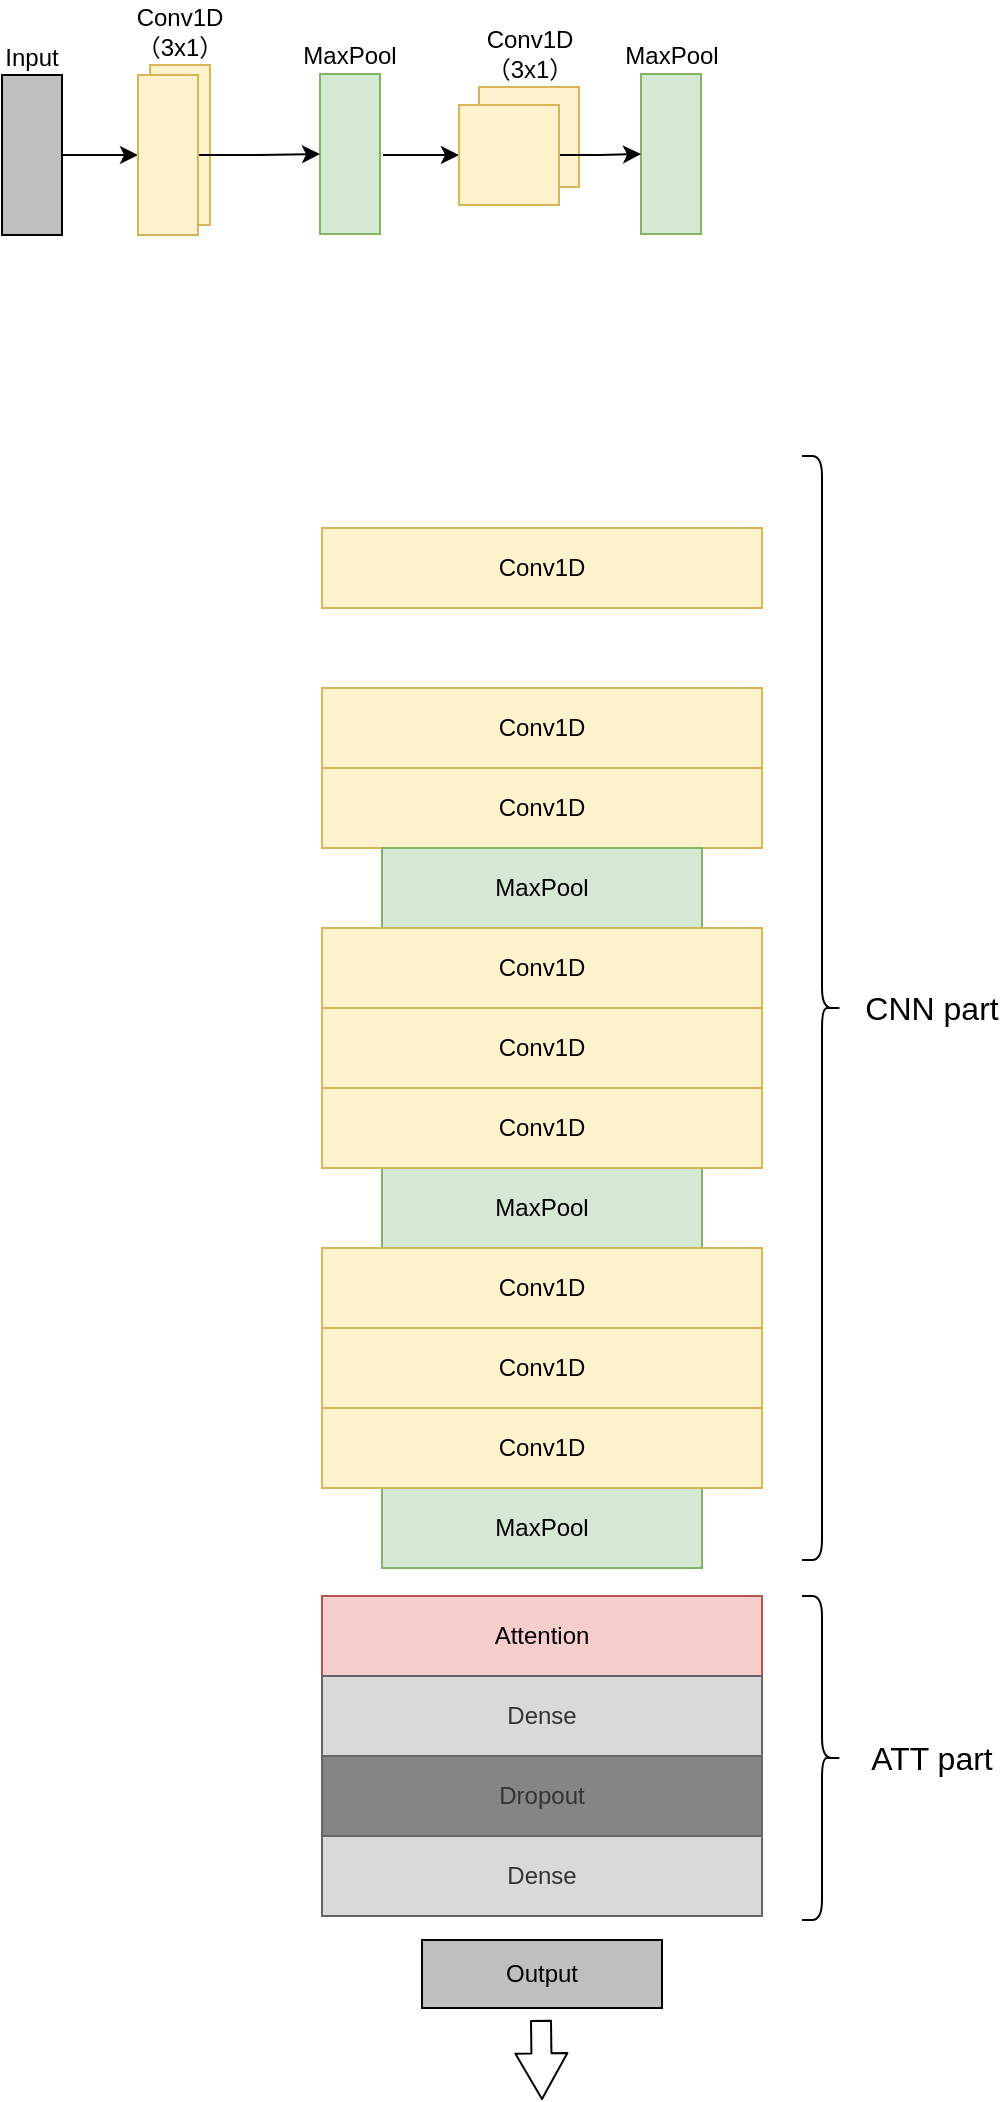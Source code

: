 <mxfile version="14.7.6" type="github">
  <diagram name="Page-1" id="099fd60b-425b-db50-ffb0-6b813814b670">
    <mxGraphModel dx="677" dy="362" grid="1" gridSize="10" guides="1" tooltips="1" connect="1" arrows="1" fold="1" page="1" pageScale="1" pageWidth="850" pageHeight="1100" background="#ffffff" math="0" shadow="0">
      <root>
        <mxCell id="0" />
        <mxCell id="1" parent="0" />
        <mxCell id="GNvcfdCQOV_bqqbBSyqy-31" value="" style="shape=flexArrow;endArrow=classic;html=1;strokeWidth=1;endWidth=15;endSize=7.28;targetPerimeterSpacing=0;" parent="1" edge="1">
          <mxGeometry x="280" y="246" width="50" height="50" as="geometry">
            <mxPoint x="389.5" y="1072" as="sourcePoint" />
            <mxPoint x="390" y="1112" as="targetPoint" />
          </mxGeometry>
        </mxCell>
        <mxCell id="GNvcfdCQOV_bqqbBSyqy-1" value="Conv1D（3x1）" style="rounded=0;whiteSpace=wrap;html=1;fillColor=#fff2cc;strokeColor=#d6b656;direction=west;horizontal=1;labelPosition=center;verticalLabelPosition=top;align=center;verticalAlign=bottom;" parent="1" vertex="1">
          <mxGeometry x="194" y="94.5" width="30" height="80" as="geometry" />
        </mxCell>
        <mxCell id="_m3RrRj9yZrcuPJrK2UF-9" style="edgeStyle=orthogonalEdgeStyle;rounded=0;orthogonalLoop=1;jettySize=auto;html=1;entryX=0.5;entryY=0;entryDx=0;entryDy=0;" edge="1" parent="1" source="GNvcfdCQOV_bqqbBSyqy-5" target="_m3RrRj9yZrcuPJrK2UF-2">
          <mxGeometry relative="1" as="geometry" />
        </mxCell>
        <mxCell id="GNvcfdCQOV_bqqbBSyqy-5" value="Input" style="rounded=0;whiteSpace=wrap;html=1;fillColor=#BFBFBF;direction=east;fontFamily=Helvetica;labelPosition=center;verticalLabelPosition=top;align=center;verticalAlign=bottom;horizontal=1;" parent="1" vertex="1">
          <mxGeometry x="120" y="99.5" width="30" height="80" as="geometry" />
        </mxCell>
        <mxCell id="GNvcfdCQOV_bqqbBSyqy-8" value="Conv1D" style="rounded=0;whiteSpace=wrap;html=1;fillColor=#fff2cc;strokeColor=#d6b656;direction=east;" parent="1" vertex="1">
          <mxGeometry x="280" y="326" width="220" height="40" as="geometry" />
        </mxCell>
        <mxCell id="GNvcfdCQOV_bqqbBSyqy-11" value="MaxPool" style="rounded=0;whiteSpace=wrap;html=1;fillColor=#d5e8d4;strokeColor=#82b366;direction=south;labelPosition=center;verticalLabelPosition=top;align=center;verticalAlign=bottom;" parent="1" vertex="1">
          <mxGeometry x="279" y="99" width="30" height="80" as="geometry" />
        </mxCell>
        <mxCell id="GNvcfdCQOV_bqqbBSyqy-12" value="Conv1D" style="rounded=0;whiteSpace=wrap;html=1;fillColor=#fff2cc;strokeColor=#d6b656;direction=east;" parent="1" vertex="1">
          <mxGeometry x="280" y="406" width="220" height="40" as="geometry" />
        </mxCell>
        <mxCell id="GNvcfdCQOV_bqqbBSyqy-15" value="Conv1D" style="rounded=0;whiteSpace=wrap;html=1;fillColor=#fff2cc;strokeColor=#d6b656;direction=east;" parent="1" vertex="1">
          <mxGeometry x="280" y="446" width="220" height="40" as="geometry" />
        </mxCell>
        <mxCell id="GNvcfdCQOV_bqqbBSyqy-18" value="MaxPool" style="rounded=0;whiteSpace=wrap;html=1;fillColor=#d5e8d4;strokeColor=#82b366;direction=east;" parent="1" vertex="1">
          <mxGeometry x="310" y="486" width="160" height="40" as="geometry" />
        </mxCell>
        <mxCell id="GNvcfdCQOV_bqqbBSyqy-22" value="Conv1D" style="rounded=0;whiteSpace=wrap;html=1;direction=east;" parent="1" vertex="1">
          <mxGeometry x="280" y="526" width="220" height="40" as="geometry" />
        </mxCell>
        <mxCell id="GNvcfdCQOV_bqqbBSyqy-23" value="Conv1D" style="rounded=0;whiteSpace=wrap;html=1;fillColor=#fff2cc;strokeColor=#d6b656;direction=east;" parent="1" vertex="1">
          <mxGeometry x="280" y="566" width="220" height="40" as="geometry" />
        </mxCell>
        <mxCell id="GNvcfdCQOV_bqqbBSyqy-24" value="MaxPool" style="rounded=0;whiteSpace=wrap;html=1;fillColor=#d5e8d4;strokeColor=#82b366;direction=east;" parent="1" vertex="1">
          <mxGeometry x="310" y="646" width="160" height="40" as="geometry" />
        </mxCell>
        <mxCell id="GNvcfdCQOV_bqqbBSyqy-26" value="Conv1D" style="rounded=0;whiteSpace=wrap;html=1;direction=east;" parent="1" vertex="1">
          <mxGeometry x="280" y="606" width="220" height="40" as="geometry" />
        </mxCell>
        <mxCell id="GNvcfdCQOV_bqqbBSyqy-27" value="Conv1D" style="rounded=0;whiteSpace=wrap;html=1;fillColor=#fff2cc;strokeColor=#d6b656;direction=east;" parent="1" vertex="1">
          <mxGeometry x="280" y="686" width="220" height="40" as="geometry" />
        </mxCell>
        <mxCell id="GNvcfdCQOV_bqqbBSyqy-28" value="Conv1D" style="rounded=0;whiteSpace=wrap;html=1;fillColor=#fff2cc;strokeColor=#d6b656;direction=east;" parent="1" vertex="1">
          <mxGeometry x="280" y="726" width="220" height="40" as="geometry" />
        </mxCell>
        <mxCell id="GNvcfdCQOV_bqqbBSyqy-29" value="MaxPool" style="rounded=0;whiteSpace=wrap;html=1;fillColor=#d5e8d4;strokeColor=#82b366;direction=east;" parent="1" vertex="1">
          <mxGeometry x="310" y="806" width="160" height="40" as="geometry" />
        </mxCell>
        <mxCell id="GNvcfdCQOV_bqqbBSyqy-30" value="Conv1D" style="rounded=0;whiteSpace=wrap;html=1;fillColor=#fff2cc;strokeColor=#d6b656;direction=east;" parent="1" vertex="1">
          <mxGeometry x="280" y="766" width="220" height="40" as="geometry" />
        </mxCell>
        <mxCell id="GNvcfdCQOV_bqqbBSyqy-32" value="Output" style="rounded=0;whiteSpace=wrap;html=1;fillColor=#BFBFBF;direction=east;" parent="1" vertex="1">
          <mxGeometry x="330" y="1032" width="120" height="34" as="geometry" />
        </mxCell>
        <mxCell id="GNvcfdCQOV_bqqbBSyqy-33" value="Attention" style="rounded=0;whiteSpace=wrap;html=1;fillColor=#f8cecc;strokeColor=#b85450;direction=east;" parent="1" vertex="1">
          <mxGeometry x="280" y="860" width="220" height="40" as="geometry" />
        </mxCell>
        <mxCell id="GNvcfdCQOV_bqqbBSyqy-34" value="Dense" style="rounded=0;whiteSpace=wrap;html=1;strokeColor=#666666;fontColor=#333333;fillColor=#D9D9D9;direction=east;" parent="1" vertex="1">
          <mxGeometry x="280" y="900" width="220" height="40" as="geometry" />
        </mxCell>
        <mxCell id="GNvcfdCQOV_bqqbBSyqy-35" value="Dropout" style="rounded=0;whiteSpace=wrap;html=1;strokeColor=#666666;fontColor=#333333;fillColor=#858585;direction=east;" parent="1" vertex="1">
          <mxGeometry x="280" y="940" width="220" height="40" as="geometry" />
        </mxCell>
        <mxCell id="GNvcfdCQOV_bqqbBSyqy-39" value="Dense" style="rounded=0;whiteSpace=wrap;html=1;strokeColor=#666666;fontColor=#333333;fillColor=#D9D9D9;direction=east;" parent="1" vertex="1">
          <mxGeometry x="280" y="980" width="220" height="40" as="geometry" />
        </mxCell>
        <mxCell id="GNvcfdCQOV_bqqbBSyqy-42" value="Conv1D" style="rounded=0;whiteSpace=wrap;html=1;direction=east;" parent="1" vertex="1">
          <mxGeometry x="280" y="526" width="220" height="40" as="geometry" />
        </mxCell>
        <mxCell id="GNvcfdCQOV_bqqbBSyqy-43" value="Conv1D" style="rounded=0;whiteSpace=wrap;html=1;direction=east;" parent="1" vertex="1">
          <mxGeometry x="280" y="526" width="220" height="40" as="geometry" />
        </mxCell>
        <mxCell id="GNvcfdCQOV_bqqbBSyqy-44" value="Conv1D" style="rounded=0;whiteSpace=wrap;html=1;direction=east;" parent="1" vertex="1">
          <mxGeometry x="280" y="606" width="220" height="40" as="geometry" />
        </mxCell>
        <mxCell id="GNvcfdCQOV_bqqbBSyqy-45" value="Conv1D" style="rounded=0;whiteSpace=wrap;html=1;fillColor=#fff2cc;strokeColor=#d6b656;direction=east;" parent="1" vertex="1">
          <mxGeometry x="280" y="526" width="220" height="40" as="geometry" />
        </mxCell>
        <mxCell id="GNvcfdCQOV_bqqbBSyqy-46" value="Conv1D" style="rounded=0;whiteSpace=wrap;html=1;fillColor=#fff2cc;strokeColor=#d6b656;direction=east;" parent="1" vertex="1">
          <mxGeometry x="280" y="606" width="220" height="40" as="geometry" />
        </mxCell>
        <mxCell id="GNvcfdCQOV_bqqbBSyqy-47" value="" style="shape=curlyBracket;whiteSpace=wrap;html=1;rounded=1;flipH=1;fillColor=#D9D9D9;direction=east;" parent="1" vertex="1">
          <mxGeometry x="520" y="290" width="20" height="552" as="geometry" />
        </mxCell>
        <mxCell id="GNvcfdCQOV_bqqbBSyqy-48" value="CNN part" style="text;html=1;strokeColor=none;fillColor=none;align=center;verticalAlign=middle;whiteSpace=wrap;rounded=0;fontSize=16;direction=east;" parent="1" vertex="1">
          <mxGeometry x="550" y="556" width="70" height="20" as="geometry" />
        </mxCell>
        <mxCell id="GNvcfdCQOV_bqqbBSyqy-49" value="" style="shape=curlyBracket;whiteSpace=wrap;html=1;rounded=1;flipH=1;fillColor=#D9D9D9;direction=east;" parent="1" vertex="1">
          <mxGeometry x="520" y="860" width="20" height="162" as="geometry" />
        </mxCell>
        <mxCell id="GNvcfdCQOV_bqqbBSyqy-50" value="ATT part" style="text;html=1;strokeColor=none;fillColor=none;align=center;verticalAlign=middle;whiteSpace=wrap;rounded=0;fontSize=16;direction=east;" parent="1" vertex="1">
          <mxGeometry x="550" y="931" width="70" height="20" as="geometry" />
        </mxCell>
        <mxCell id="_m3RrRj9yZrcuPJrK2UF-7" value="" style="edgeStyle=orthogonalEdgeStyle;rounded=0;orthogonalLoop=1;jettySize=auto;html=1;" edge="1" parent="1" source="_m3RrRj9yZrcuPJrK2UF-2" target="GNvcfdCQOV_bqqbBSyqy-11">
          <mxGeometry relative="1" as="geometry" />
        </mxCell>
        <mxCell id="_m3RrRj9yZrcuPJrK2UF-2" value="" style="rounded=0;whiteSpace=wrap;html=1;fillColor=#fff2cc;strokeColor=#d6b656;direction=north;horizontal=1;labelPosition=center;verticalLabelPosition=top;align=center;verticalAlign=bottom;" vertex="1" parent="1">
          <mxGeometry x="188" y="99.5" width="30" height="80" as="geometry" />
        </mxCell>
        <mxCell id="_m3RrRj9yZrcuPJrK2UF-10" value="Conv1D（3x1）" style="rounded=0;whiteSpace=wrap;html=1;fillColor=#fff2cc;strokeColor=#d6b656;direction=west;horizontal=1;labelPosition=center;verticalLabelPosition=top;align=center;verticalAlign=bottom;" vertex="1" parent="1">
          <mxGeometry x="358.5" y="105.5" width="50" height="50" as="geometry" />
        </mxCell>
        <mxCell id="_m3RrRj9yZrcuPJrK2UF-11" style="edgeStyle=orthogonalEdgeStyle;rounded=0;orthogonalLoop=1;jettySize=auto;html=1;entryX=0.5;entryY=0;entryDx=0;entryDy=0;" edge="1" target="_m3RrRj9yZrcuPJrK2UF-14" parent="1">
          <mxGeometry relative="1" as="geometry">
            <mxPoint x="310.5" y="139.483" as="sourcePoint" />
          </mxGeometry>
        </mxCell>
        <mxCell id="_m3RrRj9yZrcuPJrK2UF-12" value="MaxPool" style="rounded=0;whiteSpace=wrap;html=1;fillColor=#d5e8d4;strokeColor=#82b366;direction=south;labelPosition=center;verticalLabelPosition=top;align=center;verticalAlign=bottom;" vertex="1" parent="1">
          <mxGeometry x="439.5" y="99" width="30" height="80" as="geometry" />
        </mxCell>
        <mxCell id="_m3RrRj9yZrcuPJrK2UF-13" value="" style="edgeStyle=orthogonalEdgeStyle;rounded=0;orthogonalLoop=1;jettySize=auto;html=1;" edge="1" source="_m3RrRj9yZrcuPJrK2UF-14" target="_m3RrRj9yZrcuPJrK2UF-12" parent="1">
          <mxGeometry relative="1" as="geometry" />
        </mxCell>
        <mxCell id="_m3RrRj9yZrcuPJrK2UF-14" value="" style="rounded=0;whiteSpace=wrap;html=1;fillColor=#fff2cc;strokeColor=#d6b656;direction=north;horizontal=1;labelPosition=center;verticalLabelPosition=top;align=center;verticalAlign=bottom;" vertex="1" parent="1">
          <mxGeometry x="348.5" y="114.5" width="50" height="50" as="geometry" />
        </mxCell>
      </root>
    </mxGraphModel>
  </diagram>
</mxfile>

